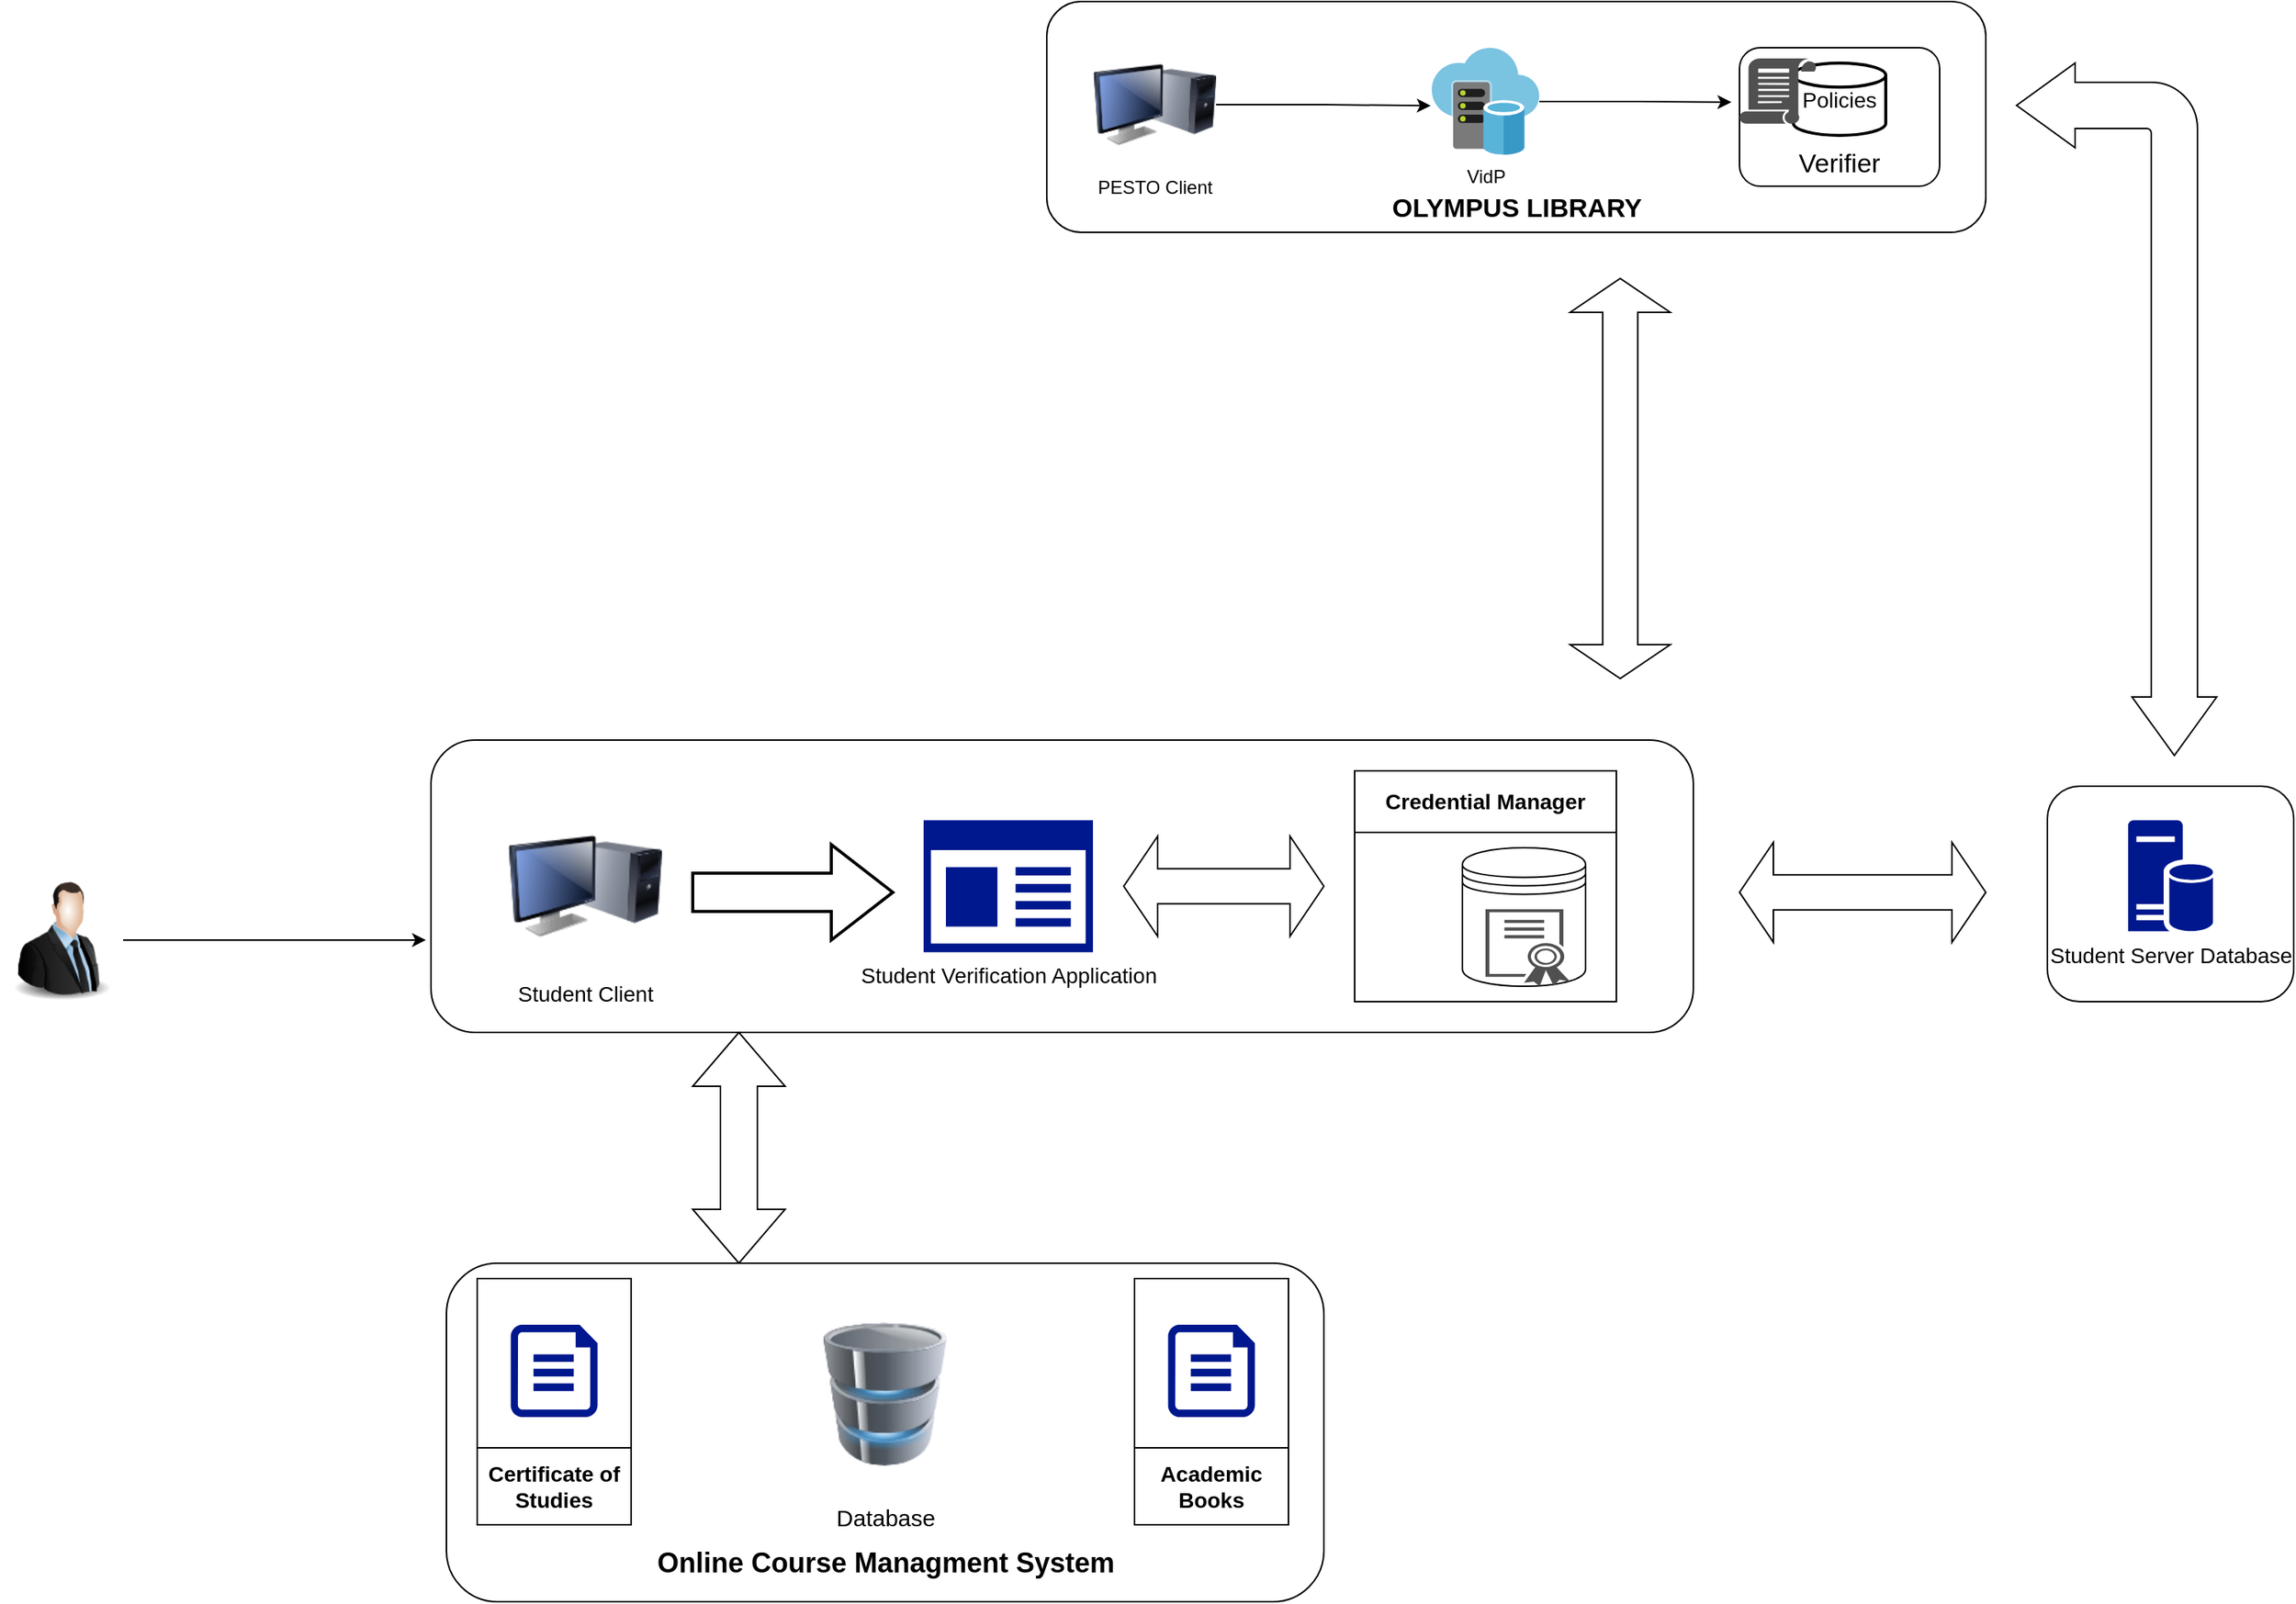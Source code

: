 <mxfile version="22.1.2" type="github">
  <diagram id="C5RBs43oDa-KdzZeNtuy" name="Page-1">
    <mxGraphModel dx="718" dy="1295" grid="1" gridSize="10" guides="1" tooltips="1" connect="1" arrows="1" fold="1" page="1" pageScale="1" pageWidth="1654" pageHeight="2336" math="0" shadow="0">
      <root>
        <mxCell id="WIyWlLk6GJQsqaUBKTNV-0" />
        <mxCell id="WIyWlLk6GJQsqaUBKTNV-1" parent="WIyWlLk6GJQsqaUBKTNV-0" />
        <mxCell id="9-nCx9hUTQtbn6Ml97aV-1" value="" style="image;html=1;image=img/lib/clip_art/people/Suit_Man_128x128.png" vertex="1" parent="WIyWlLk6GJQsqaUBKTNV-1">
          <mxGeometry x="40" y="1080" width="80" height="80" as="geometry" />
        </mxCell>
        <mxCell id="9-nCx9hUTQtbn6Ml97aV-2" value="" style="rounded=1;whiteSpace=wrap;html=1;" vertex="1" parent="WIyWlLk6GJQsqaUBKTNV-1">
          <mxGeometry x="320" y="990" width="820" height="190" as="geometry" />
        </mxCell>
        <mxCell id="9-nCx9hUTQtbn6Ml97aV-3" value="" style="html=1;shadow=0;dashed=0;align=center;verticalAlign=middle;shape=mxgraph.arrows2.twoWayArrow;dy=0.6;dx=35;direction=south;" vertex="1" parent="WIyWlLk6GJQsqaUBKTNV-1">
          <mxGeometry x="490" y="1180" width="60" height="150" as="geometry" />
        </mxCell>
        <mxCell id="9-nCx9hUTQtbn6Ml97aV-7" value="" style="rounded=1;whiteSpace=wrap;html=1;" vertex="1" parent="WIyWlLk6GJQsqaUBKTNV-1">
          <mxGeometry x="330" y="1330" width="570" height="220" as="geometry" />
        </mxCell>
        <mxCell id="9-nCx9hUTQtbn6Ml97aV-8" value="Certificate of Studies" style="swimlane;whiteSpace=wrap;html=1;direction=west;fontSize=14;startSize=50;" vertex="1" parent="WIyWlLk6GJQsqaUBKTNV-1">
          <mxGeometry x="350" y="1340" width="100" height="160" as="geometry" />
        </mxCell>
        <mxCell id="9-nCx9hUTQtbn6Ml97aV-43" value="" style="sketch=0;aspect=fixed;pointerEvents=1;shadow=0;dashed=0;html=1;strokeColor=none;labelPosition=center;verticalLabelPosition=bottom;verticalAlign=top;align=center;fillColor=#00188D;shape=mxgraph.azure.file" vertex="1" parent="9-nCx9hUTQtbn6Ml97aV-8">
          <mxGeometry x="21.8" y="30" width="56.4" height="60" as="geometry" />
        </mxCell>
        <mxCell id="9-nCx9hUTQtbn6Ml97aV-9" value="Database" style="image;html=1;image=img/lib/clip_art/computers/Database_128x128.png;fontSize=15;" vertex="1" parent="WIyWlLk6GJQsqaUBKTNV-1">
          <mxGeometry x="575" y="1350" width="80" height="130" as="geometry" />
        </mxCell>
        <mxCell id="9-nCx9hUTQtbn6Ml97aV-14" value="Student Client" style="image;html=1;image=img/lib/clip_art/computers/Monitor_Tower_128x128.png;fontSize=14;" vertex="1" parent="WIyWlLk6GJQsqaUBKTNV-1">
          <mxGeometry x="370" y="1030" width="100" height="110" as="geometry" />
        </mxCell>
        <mxCell id="9-nCx9hUTQtbn6Ml97aV-16" value="Student Verification Application" style="sketch=0;aspect=fixed;pointerEvents=1;shadow=0;dashed=0;html=1;strokeColor=none;labelPosition=center;verticalLabelPosition=bottom;verticalAlign=top;align=center;fillColor=#00188D;shape=mxgraph.mscae.enterprise.app_generic;fontSize=14;" vertex="1" parent="WIyWlLk6GJQsqaUBKTNV-1">
          <mxGeometry x="640" y="1042.1" width="110" height="85.8" as="geometry" />
        </mxCell>
        <mxCell id="9-nCx9hUTQtbn6Ml97aV-17" value="" style="verticalLabelPosition=bottom;verticalAlign=top;html=1;strokeWidth=2;shape=mxgraph.arrows2.arrow;dy=0.6;dx=40;notch=0;" vertex="1" parent="WIyWlLk6GJQsqaUBKTNV-1">
          <mxGeometry x="490" y="1057.9" width="130" height="62.1" as="geometry" />
        </mxCell>
        <mxCell id="9-nCx9hUTQtbn6Ml97aV-19" value="Credential Manager" style="swimlane;whiteSpace=wrap;html=1;startSize=40;fontSize=14;" vertex="1" parent="WIyWlLk6GJQsqaUBKTNV-1">
          <mxGeometry x="920" y="1010" width="170" height="150" as="geometry" />
        </mxCell>
        <mxCell id="9-nCx9hUTQtbn6Ml97aV-20" value="" style="html=1;shadow=0;dashed=0;align=center;verticalAlign=middle;shape=mxgraph.arrows2.twoWayArrow;dy=0.65;dx=22;" vertex="1" parent="WIyWlLk6GJQsqaUBKTNV-1">
          <mxGeometry x="770" y="1052.5" width="130" height="65" as="geometry" />
        </mxCell>
        <mxCell id="9-nCx9hUTQtbn6Ml97aV-21" value="" style="shape=datastore;whiteSpace=wrap;html=1;" vertex="1" parent="WIyWlLk6GJQsqaUBKTNV-1">
          <mxGeometry x="990" y="1060" width="80" height="90" as="geometry" />
        </mxCell>
        <mxCell id="9-nCx9hUTQtbn6Ml97aV-23" value="" style="sketch=0;pointerEvents=1;shadow=0;dashed=0;html=1;strokeColor=none;labelPosition=center;verticalLabelPosition=bottom;verticalAlign=top;align=center;fillColor=#505050;shape=mxgraph.mscae.intune.intune_certificate_profiles" vertex="1" parent="WIyWlLk6GJQsqaUBKTNV-1">
          <mxGeometry x="1005" y="1100" width="55" height="50" as="geometry" />
        </mxCell>
        <mxCell id="9-nCx9hUTQtbn6Ml97aV-24" value="" style="html=1;shadow=0;dashed=0;align=center;verticalAlign=middle;shape=mxgraph.arrows2.twoWayArrow;dy=0.65;dx=22;" vertex="1" parent="WIyWlLk6GJQsqaUBKTNV-1">
          <mxGeometry x="1170" y="1056.45" width="160" height="65" as="geometry" />
        </mxCell>
        <mxCell id="9-nCx9hUTQtbn6Ml97aV-26" style="edgeStyle=orthogonalEdgeStyle;rounded=0;orthogonalLoop=1;jettySize=auto;html=1;entryX=-0.004;entryY=0.684;entryDx=0;entryDy=0;entryPerimeter=0;" edge="1" parent="WIyWlLk6GJQsqaUBKTNV-1" source="9-nCx9hUTQtbn6Ml97aV-1" target="9-nCx9hUTQtbn6Ml97aV-2">
          <mxGeometry relative="1" as="geometry" />
        </mxCell>
        <mxCell id="9-nCx9hUTQtbn6Ml97aV-27" value="" style="rounded=1;whiteSpace=wrap;html=1;fontSize=13;" vertex="1" parent="WIyWlLk6GJQsqaUBKTNV-1">
          <mxGeometry x="1370" y="1020" width="160" height="140" as="geometry" />
        </mxCell>
        <mxCell id="9-nCx9hUTQtbn6Ml97aV-28" value="Student Server Database" style="sketch=0;aspect=fixed;pointerEvents=1;shadow=0;dashed=0;html=1;strokeColor=none;labelPosition=center;verticalLabelPosition=bottom;verticalAlign=top;align=center;fillColor=#00188D;shape=mxgraph.mscae.enterprise.database_server;fontSize=14;" vertex="1" parent="WIyWlLk6GJQsqaUBKTNV-1">
          <mxGeometry x="1422.45" y="1042.1" width="55.1" height="72.5" as="geometry" />
        </mxCell>
        <mxCell id="9-nCx9hUTQtbn6Ml97aV-30" value="" style="rounded=1;whiteSpace=wrap;html=1;fillColor=none;strokeColor=#000000;" vertex="1" parent="WIyWlLk6GJQsqaUBKTNV-1">
          <mxGeometry x="720" y="510" width="610" height="150" as="geometry" />
        </mxCell>
        <mxCell id="9-nCx9hUTQtbn6Ml97aV-31" value="PESTO Client" style="image;html=1;image=img/lib/clip_art/computers/Monitor_Tower_128x128.png;labelBackgroundColor=none;" vertex="1" parent="WIyWlLk6GJQsqaUBKTNV-1">
          <mxGeometry x="750" y="537" width="80" height="80" as="geometry" />
        </mxCell>
        <mxCell id="9-nCx9hUTQtbn6Ml97aV-32" value="VidP" style="image;sketch=0;aspect=fixed;html=1;points=[];align=center;fontSize=12;image=img/lib/mscae/Virtual_Datacenter.svg;labelBackgroundColor=none;" vertex="1" parent="WIyWlLk6GJQsqaUBKTNV-1">
          <mxGeometry x="970" y="540" width="70" height="70" as="geometry" />
        </mxCell>
        <mxCell id="9-nCx9hUTQtbn6Ml97aV-33" value="&lt;br&gt;&lt;br&gt;&lt;br&gt;Verifier" style="rounded=1;whiteSpace=wrap;html=1;glass=0;shadow=0;fontSize=17;fillColor=none;" vertex="1" parent="WIyWlLk6GJQsqaUBKTNV-1">
          <mxGeometry x="1170" y="540" width="130" height="90" as="geometry" />
        </mxCell>
        <mxCell id="9-nCx9hUTQtbn6Ml97aV-34" value="Policies" style="strokeWidth=2;html=1;shape=mxgraph.flowchart.database;whiteSpace=wrap;labelBackgroundColor=none;fontSize=14;fillColor=none;strokeColor=#030303;fontColor=#000000;" vertex="1" parent="WIyWlLk6GJQsqaUBKTNV-1">
          <mxGeometry x="1205" y="550" width="60" height="47" as="geometry" />
        </mxCell>
        <mxCell id="9-nCx9hUTQtbn6Ml97aV-35" value="" style="sketch=0;pointerEvents=1;shadow=0;dashed=0;html=1;strokeColor=none;labelPosition=center;verticalLabelPosition=bottom;verticalAlign=top;align=center;fillColor=#505050;shape=mxgraph.mscae.intune.policy" vertex="1" parent="WIyWlLk6GJQsqaUBKTNV-1">
          <mxGeometry x="1170" y="547" width="50" height="43" as="geometry" />
        </mxCell>
        <mxCell id="9-nCx9hUTQtbn6Ml97aV-36" value="" style="html=1;shadow=0;dashed=0;align=center;verticalAlign=middle;shape=mxgraph.arrows2.twoWayArrow;dy=0.65;dx=22;direction=south;" vertex="1" parent="WIyWlLk6GJQsqaUBKTNV-1">
          <mxGeometry x="1060" y="690" width="65" height="260" as="geometry" />
        </mxCell>
        <mxCell id="9-nCx9hUTQtbn6Ml97aV-37" style="edgeStyle=orthogonalEdgeStyle;rounded=0;orthogonalLoop=1;jettySize=auto;html=1;entryX=-0.008;entryY=0.539;entryDx=0;entryDy=0;entryPerimeter=0;" edge="1" parent="WIyWlLk6GJQsqaUBKTNV-1" source="9-nCx9hUTQtbn6Ml97aV-31" target="9-nCx9hUTQtbn6Ml97aV-32">
          <mxGeometry relative="1" as="geometry" />
        </mxCell>
        <mxCell id="9-nCx9hUTQtbn6Ml97aV-38" style="edgeStyle=orthogonalEdgeStyle;rounded=0;orthogonalLoop=1;jettySize=auto;html=1;entryX=-0.105;entryY=0.661;entryDx=0;entryDy=0;entryPerimeter=0;" edge="1" parent="WIyWlLk6GJQsqaUBKTNV-1" source="9-nCx9hUTQtbn6Ml97aV-32" target="9-nCx9hUTQtbn6Ml97aV-35">
          <mxGeometry relative="1" as="geometry" />
        </mxCell>
        <mxCell id="9-nCx9hUTQtbn6Ml97aV-39" value="&lt;div style=&quot;font-size: 17px;&quot;&gt;&lt;span style=&quot;background-color: initial; font-size: 17px;&quot;&gt;OLYMPUS LIBRARY&lt;/span&gt;&lt;/div&gt;" style="text;html=1;strokeColor=none;fillColor=none;align=center;verticalAlign=middle;whiteSpace=wrap;rounded=0;fontSize=17;fontStyle=1" vertex="1" parent="WIyWlLk6GJQsqaUBKTNV-1">
          <mxGeometry x="937.5" y="630" width="175" height="30" as="geometry" />
        </mxCell>
        <mxCell id="9-nCx9hUTQtbn6Ml97aV-41" value="" style="html=1;shadow=0;dashed=0;align=center;verticalAlign=middle;shape=mxgraph.arrows2.bendDoubleArrow;dy=15;dx=38;arrowHead=55;rounded=1;direction=south;" vertex="1" parent="WIyWlLk6GJQsqaUBKTNV-1">
          <mxGeometry x="1350" y="550" width="130" height="450" as="geometry" />
        </mxCell>
        <mxCell id="9-nCx9hUTQtbn6Ml97aV-42" value="Academic Books" style="swimlane;whiteSpace=wrap;html=1;direction=west;fontSize=14;startSize=50;" vertex="1" parent="WIyWlLk6GJQsqaUBKTNV-1">
          <mxGeometry x="777" y="1340" width="100" height="160" as="geometry" />
        </mxCell>
        <mxCell id="9-nCx9hUTQtbn6Ml97aV-44" value="" style="sketch=0;aspect=fixed;pointerEvents=1;shadow=0;dashed=0;html=1;strokeColor=none;labelPosition=center;verticalLabelPosition=bottom;verticalAlign=top;align=center;fillColor=#00188D;shape=mxgraph.azure.file" vertex="1" parent="9-nCx9hUTQtbn6Ml97aV-42">
          <mxGeometry x="21.8" y="30" width="56.4" height="60" as="geometry" />
        </mxCell>
        <mxCell id="9-nCx9hUTQtbn6Ml97aV-45" value="Online Course Managment System" style="text;html=1;strokeColor=none;fillColor=none;align=center;verticalAlign=middle;whiteSpace=wrap;rounded=0;fontSize=18;fontStyle=1" vertex="1" parent="WIyWlLk6GJQsqaUBKTNV-1">
          <mxGeometry x="463.75" y="1510" width="302.5" height="30" as="geometry" />
        </mxCell>
      </root>
    </mxGraphModel>
  </diagram>
</mxfile>
